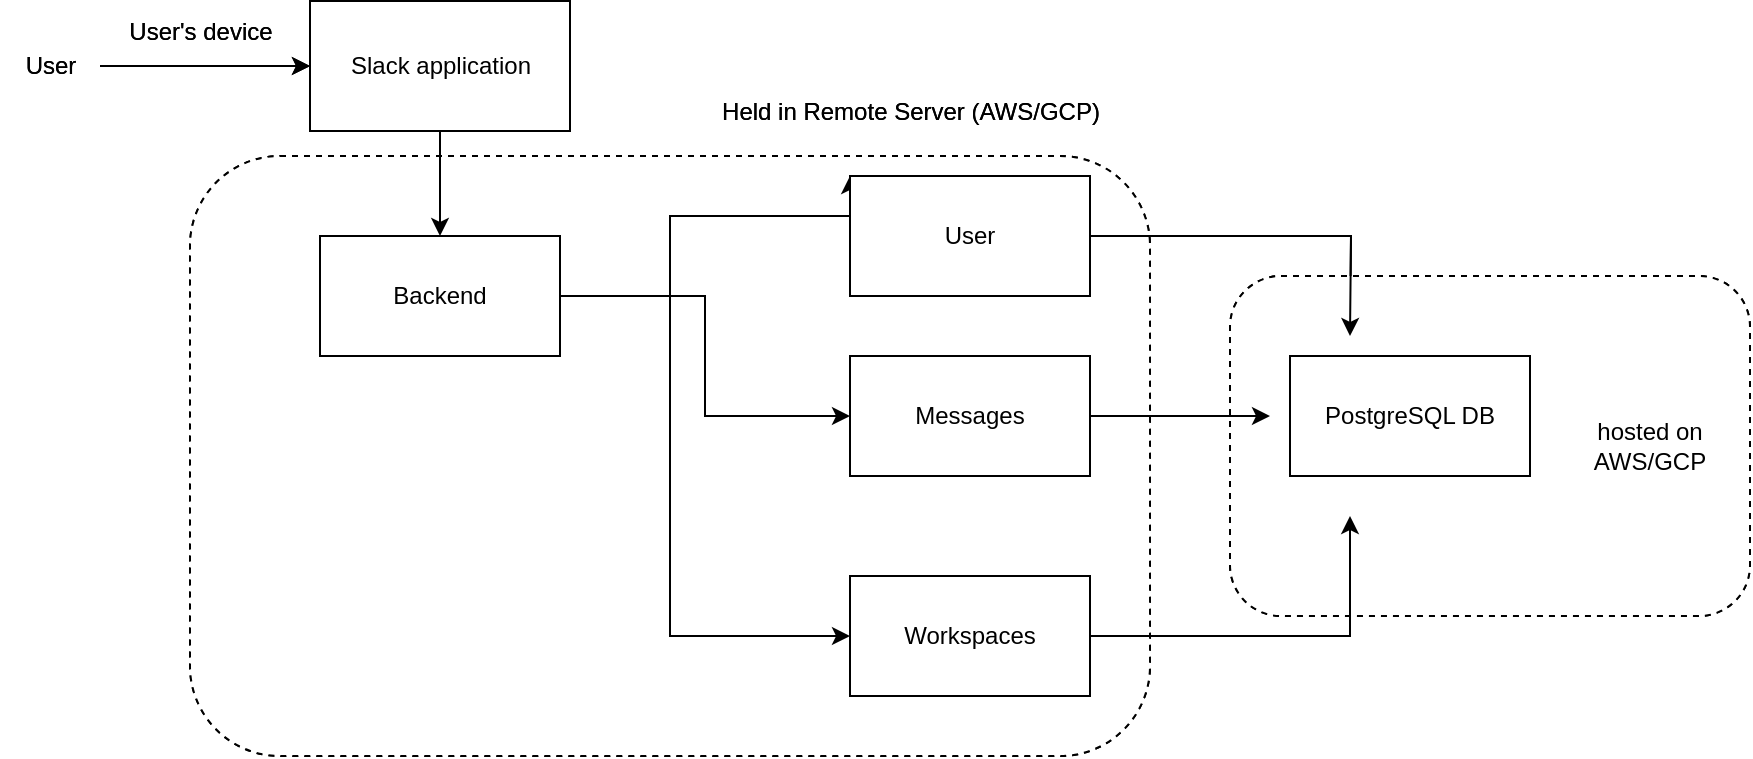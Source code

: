 <mxfile version="20.2.3" type="device"><diagram id="r616geiS20ZhTd6dP54X" name="Page-1"><mxGraphModel dx="981" dy="481" grid="1" gridSize="10" guides="1" tooltips="1" connect="1" arrows="1" fold="1" page="1" pageScale="1" pageWidth="850" pageHeight="1100" math="0" shadow="0"><root><mxCell id="0"/><mxCell id="1" parent="0"/><mxCell id="9uZzJl5Pli3450a1VJTl-24" value="" style="rounded=1;whiteSpace=wrap;html=1;dashed=1;" vertex="1" parent="1"><mxGeometry x="720" y="230" width="260" height="170" as="geometry"/></mxCell><mxCell id="9uZzJl5Pli3450a1VJTl-22" value="" style="rounded=1;whiteSpace=wrap;html=1;dashed=1;" vertex="1" parent="1"><mxGeometry x="200" y="170" width="480" height="300" as="geometry"/></mxCell><mxCell id="9uZzJl5Pli3450a1VJTl-3" value="" style="edgeStyle=orthogonalEdgeStyle;rounded=0;orthogonalLoop=1;jettySize=auto;html=1;" edge="1" parent="1" source="9uZzJl5Pli3450a1VJTl-1" target="9uZzJl5Pli3450a1VJTl-2"><mxGeometry relative="1" as="geometry"/></mxCell><mxCell id="9uZzJl5Pli3450a1VJTl-1" value="User" style="text;html=1;align=center;verticalAlign=middle;resizable=0;points=[];autosize=1;strokeColor=none;fillColor=none;" vertex="1" parent="1"><mxGeometry x="105" y="110" width="50" height="30" as="geometry"/></mxCell><mxCell id="9uZzJl5Pli3450a1VJTl-8" style="edgeStyle=orthogonalEdgeStyle;rounded=0;orthogonalLoop=1;jettySize=auto;html=1;entryX=0.5;entryY=0;entryDx=0;entryDy=0;" edge="1" parent="1" source="9uZzJl5Pli3450a1VJTl-2" target="9uZzJl5Pli3450a1VJTl-7"><mxGeometry relative="1" as="geometry"/></mxCell><mxCell id="9uZzJl5Pli3450a1VJTl-2" value="" style="whiteSpace=wrap;html=1;" vertex="1" parent="1"><mxGeometry x="260" y="92.5" width="130" height="65" as="geometry"/></mxCell><mxCell id="9uZzJl5Pli3450a1VJTl-5" value="Slack application" style="text;html=1;align=center;verticalAlign=middle;resizable=0;points=[];autosize=1;strokeColor=none;fillColor=none;" vertex="1" parent="1"><mxGeometry x="270" y="110" width="110" height="30" as="geometry"/></mxCell><mxCell id="9uZzJl5Pli3450a1VJTl-6" value="User's device" style="text;html=1;align=center;verticalAlign=middle;resizable=0;points=[];autosize=1;strokeColor=none;fillColor=none;" vertex="1" parent="1"><mxGeometry x="155" y="92.5" width="100" height="30" as="geometry"/></mxCell><mxCell id="9uZzJl5Pli3450a1VJTl-9" style="edgeStyle=orthogonalEdgeStyle;rounded=0;orthogonalLoop=1;jettySize=auto;html=1;" edge="1" parent="1" source="9uZzJl5Pli3450a1VJTl-7"><mxGeometry relative="1" as="geometry"><mxPoint x="530" y="180" as="targetPoint"/><Array as="points"><mxPoint x="440" y="240"/><mxPoint x="440" y="200"/><mxPoint x="530" y="200"/></Array></mxGeometry></mxCell><mxCell id="9uZzJl5Pli3450a1VJTl-12" style="edgeStyle=orthogonalEdgeStyle;rounded=0;orthogonalLoop=1;jettySize=auto;html=1;" edge="1" parent="1" source="9uZzJl5Pli3450a1VJTl-7" target="9uZzJl5Pli3450a1VJTl-11"><mxGeometry relative="1" as="geometry"/></mxCell><mxCell id="9uZzJl5Pli3450a1VJTl-13" style="edgeStyle=orthogonalEdgeStyle;rounded=0;orthogonalLoop=1;jettySize=auto;html=1;" edge="1" parent="1" source="9uZzJl5Pli3450a1VJTl-7"><mxGeometry relative="1" as="geometry"><mxPoint x="530" y="410" as="targetPoint"/><Array as="points"><mxPoint x="440" y="240"/><mxPoint x="440" y="410"/></Array></mxGeometry></mxCell><mxCell id="9uZzJl5Pli3450a1VJTl-7" value="Backend&lt;br&gt;" style="rounded=0;whiteSpace=wrap;html=1;" vertex="1" parent="1"><mxGeometry x="265" y="210" width="120" height="60" as="geometry"/></mxCell><mxCell id="9uZzJl5Pli3450a1VJTl-16" style="edgeStyle=orthogonalEdgeStyle;rounded=0;orthogonalLoop=1;jettySize=auto;html=1;" edge="1" parent="1" source="9uZzJl5Pli3450a1VJTl-10"><mxGeometry relative="1" as="geometry"><mxPoint x="780" y="260" as="targetPoint"/></mxGeometry></mxCell><mxCell id="9uZzJl5Pli3450a1VJTl-10" value="User" style="rounded=0;whiteSpace=wrap;html=1;" vertex="1" parent="1"><mxGeometry x="530" y="180" width="120" height="60" as="geometry"/></mxCell><mxCell id="9uZzJl5Pli3450a1VJTl-17" style="edgeStyle=orthogonalEdgeStyle;rounded=0;orthogonalLoop=1;jettySize=auto;html=1;" edge="1" parent="1" source="9uZzJl5Pli3450a1VJTl-11"><mxGeometry relative="1" as="geometry"><mxPoint x="740" y="300" as="targetPoint"/></mxGeometry></mxCell><mxCell id="9uZzJl5Pli3450a1VJTl-11" value="Messages" style="rounded=0;whiteSpace=wrap;html=1;" vertex="1" parent="1"><mxGeometry x="530" y="270" width="120" height="60" as="geometry"/></mxCell><mxCell id="9uZzJl5Pli3450a1VJTl-18" style="edgeStyle=orthogonalEdgeStyle;rounded=0;orthogonalLoop=1;jettySize=auto;html=1;" edge="1" parent="1" source="9uZzJl5Pli3450a1VJTl-14"><mxGeometry relative="1" as="geometry"><mxPoint x="780" y="350" as="targetPoint"/><Array as="points"><mxPoint x="780" y="410"/></Array></mxGeometry></mxCell><mxCell id="9uZzJl5Pli3450a1VJTl-14" value="Workspaces" style="whiteSpace=wrap;html=1;" vertex="1" parent="1"><mxGeometry x="530" y="380" width="120" height="60" as="geometry"/></mxCell><mxCell id="9uZzJl5Pli3450a1VJTl-19" value="PostgreSQL DB" style="rounded=0;whiteSpace=wrap;html=1;" vertex="1" parent="1"><mxGeometry x="750" y="270" width="120" height="60" as="geometry"/></mxCell><mxCell id="9uZzJl5Pli3450a1VJTl-23" value="Held in Remote Server (AWS/GCP)" style="text;html=1;align=center;verticalAlign=middle;resizable=0;points=[];autosize=1;strokeColor=none;fillColor=none;" vertex="1" parent="1"><mxGeometry x="455" y="132.5" width="210" height="30" as="geometry"/></mxCell><mxCell id="9uZzJl5Pli3450a1VJTl-25" value="hosted on AWS/GCP" style="text;html=1;strokeColor=none;fillColor=none;align=center;verticalAlign=middle;whiteSpace=wrap;rounded=0;dashed=1;" vertex="1" parent="1"><mxGeometry x="900" y="300" width="60" height="30" as="geometry"/></mxCell><mxCell id="9uZzJl5Pli3450a1VJTl-26" value="" style="rounded=1;whiteSpace=wrap;html=1;dashed=1;" vertex="1" parent="1"><mxGeometry x="720" y="230" width="260" height="170" as="geometry"/></mxCell><mxCell id="9uZzJl5Pli3450a1VJTl-27" value="" style="rounded=1;whiteSpace=wrap;html=1;dashed=1;" vertex="1" parent="1"><mxGeometry x="200" y="170" width="480" height="300" as="geometry"/></mxCell><mxCell id="9uZzJl5Pli3450a1VJTl-28" value="" style="edgeStyle=orthogonalEdgeStyle;rounded=0;orthogonalLoop=1;jettySize=auto;html=1;" edge="1" parent="1" source="9uZzJl5Pli3450a1VJTl-29" target="9uZzJl5Pli3450a1VJTl-31"><mxGeometry relative="1" as="geometry"/></mxCell><mxCell id="9uZzJl5Pli3450a1VJTl-29" value="User" style="text;html=1;align=center;verticalAlign=middle;resizable=0;points=[];autosize=1;strokeColor=none;fillColor=none;" vertex="1" parent="1"><mxGeometry x="105" y="110" width="50" height="30" as="geometry"/></mxCell><mxCell id="9uZzJl5Pli3450a1VJTl-30" style="edgeStyle=orthogonalEdgeStyle;rounded=0;orthogonalLoop=1;jettySize=auto;html=1;entryX=0.5;entryY=0;entryDx=0;entryDy=0;" edge="1" parent="1" source="9uZzJl5Pli3450a1VJTl-31" target="9uZzJl5Pli3450a1VJTl-37"><mxGeometry relative="1" as="geometry"/></mxCell><mxCell id="9uZzJl5Pli3450a1VJTl-31" value="" style="whiteSpace=wrap;html=1;" vertex="1" parent="1"><mxGeometry x="260" y="92.5" width="130" height="65" as="geometry"/></mxCell><mxCell id="9uZzJl5Pli3450a1VJTl-32" value="Slack application" style="text;html=1;align=center;verticalAlign=middle;resizable=0;points=[];autosize=1;strokeColor=none;fillColor=none;" vertex="1" parent="1"><mxGeometry x="270" y="110" width="110" height="30" as="geometry"/></mxCell><mxCell id="9uZzJl5Pli3450a1VJTl-33" value="User's device" style="text;html=1;align=center;verticalAlign=middle;resizable=0;points=[];autosize=1;strokeColor=none;fillColor=none;" vertex="1" parent="1"><mxGeometry x="155" y="92.5" width="100" height="30" as="geometry"/></mxCell><mxCell id="9uZzJl5Pli3450a1VJTl-34" style="edgeStyle=orthogonalEdgeStyle;rounded=0;orthogonalLoop=1;jettySize=auto;html=1;" edge="1" parent="1" source="9uZzJl5Pli3450a1VJTl-37"><mxGeometry relative="1" as="geometry"><mxPoint x="530" y="180" as="targetPoint"/><Array as="points"><mxPoint x="440" y="240"/><mxPoint x="440" y="200"/><mxPoint x="530" y="200"/></Array></mxGeometry></mxCell><mxCell id="9uZzJl5Pli3450a1VJTl-35" style="edgeStyle=orthogonalEdgeStyle;rounded=0;orthogonalLoop=1;jettySize=auto;html=1;" edge="1" parent="1" source="9uZzJl5Pli3450a1VJTl-37" target="9uZzJl5Pli3450a1VJTl-41"><mxGeometry relative="1" as="geometry"/></mxCell><mxCell id="9uZzJl5Pli3450a1VJTl-36" style="edgeStyle=orthogonalEdgeStyle;rounded=0;orthogonalLoop=1;jettySize=auto;html=1;" edge="1" parent="1" source="9uZzJl5Pli3450a1VJTl-37"><mxGeometry relative="1" as="geometry"><mxPoint x="530" y="410" as="targetPoint"/><Array as="points"><mxPoint x="440" y="240"/><mxPoint x="440" y="410"/></Array></mxGeometry></mxCell><mxCell id="9uZzJl5Pli3450a1VJTl-37" value="Backend&lt;br&gt;" style="rounded=0;whiteSpace=wrap;html=1;" vertex="1" parent="1"><mxGeometry x="265" y="210" width="120" height="60" as="geometry"/></mxCell><mxCell id="9uZzJl5Pli3450a1VJTl-38" style="edgeStyle=orthogonalEdgeStyle;rounded=0;orthogonalLoop=1;jettySize=auto;html=1;" edge="1" parent="1" source="9uZzJl5Pli3450a1VJTl-39"><mxGeometry relative="1" as="geometry"><mxPoint x="780" y="260" as="targetPoint"/></mxGeometry></mxCell><mxCell id="9uZzJl5Pli3450a1VJTl-39" value="User" style="rounded=0;whiteSpace=wrap;html=1;" vertex="1" parent="1"><mxGeometry x="530" y="180" width="120" height="60" as="geometry"/></mxCell><mxCell id="9uZzJl5Pli3450a1VJTl-40" style="edgeStyle=orthogonalEdgeStyle;rounded=0;orthogonalLoop=1;jettySize=auto;html=1;" edge="1" parent="1" source="9uZzJl5Pli3450a1VJTl-41"><mxGeometry relative="1" as="geometry"><mxPoint x="740" y="300" as="targetPoint"/></mxGeometry></mxCell><mxCell id="9uZzJl5Pli3450a1VJTl-41" value="Messages" style="rounded=0;whiteSpace=wrap;html=1;" vertex="1" parent="1"><mxGeometry x="530" y="270" width="120" height="60" as="geometry"/></mxCell><mxCell id="9uZzJl5Pli3450a1VJTl-42" style="edgeStyle=orthogonalEdgeStyle;rounded=0;orthogonalLoop=1;jettySize=auto;html=1;" edge="1" parent="1" source="9uZzJl5Pli3450a1VJTl-43"><mxGeometry relative="1" as="geometry"><mxPoint x="780" y="350" as="targetPoint"/><Array as="points"><mxPoint x="780" y="410"/></Array></mxGeometry></mxCell><mxCell id="9uZzJl5Pli3450a1VJTl-43" value="Workspaces" style="whiteSpace=wrap;html=1;" vertex="1" parent="1"><mxGeometry x="530" y="380" width="120" height="60" as="geometry"/></mxCell><mxCell id="9uZzJl5Pli3450a1VJTl-44" value="PostgreSQL DB" style="rounded=0;whiteSpace=wrap;html=1;" vertex="1" parent="1"><mxGeometry x="750" y="270" width="120" height="60" as="geometry"/></mxCell><mxCell id="9uZzJl5Pli3450a1VJTl-45" value="Held in Remote Server (AWS/GCP)" style="text;html=1;align=center;verticalAlign=middle;resizable=0;points=[];autosize=1;strokeColor=none;fillColor=none;" vertex="1" parent="1"><mxGeometry x="455" y="132.5" width="210" height="30" as="geometry"/></mxCell><mxCell id="9uZzJl5Pli3450a1VJTl-46" value="hosted on AWS/GCP" style="text;html=1;strokeColor=none;fillColor=none;align=center;verticalAlign=middle;whiteSpace=wrap;rounded=0;dashed=1;" vertex="1" parent="1"><mxGeometry x="900" y="300" width="60" height="30" as="geometry"/></mxCell></root></mxGraphModel></diagram></mxfile>